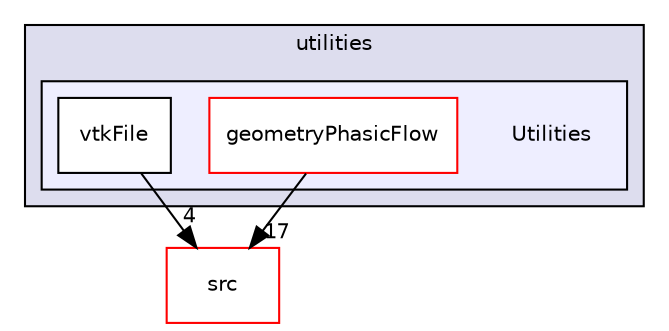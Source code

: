 digraph "utilities/Utilities" {
  compound=true
  node [ fontsize="10", fontname="Helvetica"];
  edge [ labelfontsize="10", labelfontname="Helvetica"];
  subgraph clusterdir_df38b2a5d584e0f6066b4518b95c638b {
    graph [ bgcolor="#ddddee", pencolor="black", label="utilities" fontname="Helvetica", fontsize="10", URL="dir_df38b2a5d584e0f6066b4518b95c638b.html"]
  subgraph clusterdir_a6e08d71479fa323a1b05a998d2f3920 {
    graph [ bgcolor="#eeeeff", pencolor="black", label="" URL="dir_a6e08d71479fa323a1b05a998d2f3920.html"];
    dir_a6e08d71479fa323a1b05a998d2f3920 [shape=plaintext label="Utilities"];
    dir_2c779084d9cebc7fcbe1a2bfbd9e9cb9 [shape=box label="geometryPhasicFlow" color="red" fillcolor="white" style="filled" URL="dir_2c779084d9cebc7fcbe1a2bfbd9e9cb9.html"];
    dir_0cfeaf495ad31305719e11b9a508b335 [shape=box label="vtkFile" color="black" fillcolor="white" style="filled" URL="dir_0cfeaf495ad31305719e11b9a508b335.html"];
  }
  }
  dir_68267d1309a1af8e8297ef4c3efbcdba [shape=box label="src" fillcolor="white" style="filled" color="red" URL="dir_68267d1309a1af8e8297ef4c3efbcdba.html"];
  dir_2c779084d9cebc7fcbe1a2bfbd9e9cb9->dir_68267d1309a1af8e8297ef4c3efbcdba [headlabel="17", labeldistance=1.5 headhref="dir_000193_000007.html"];
  dir_0cfeaf495ad31305719e11b9a508b335->dir_68267d1309a1af8e8297ef4c3efbcdba [headlabel="4", labeldistance=1.5 headhref="dir_000199_000007.html"];
}

